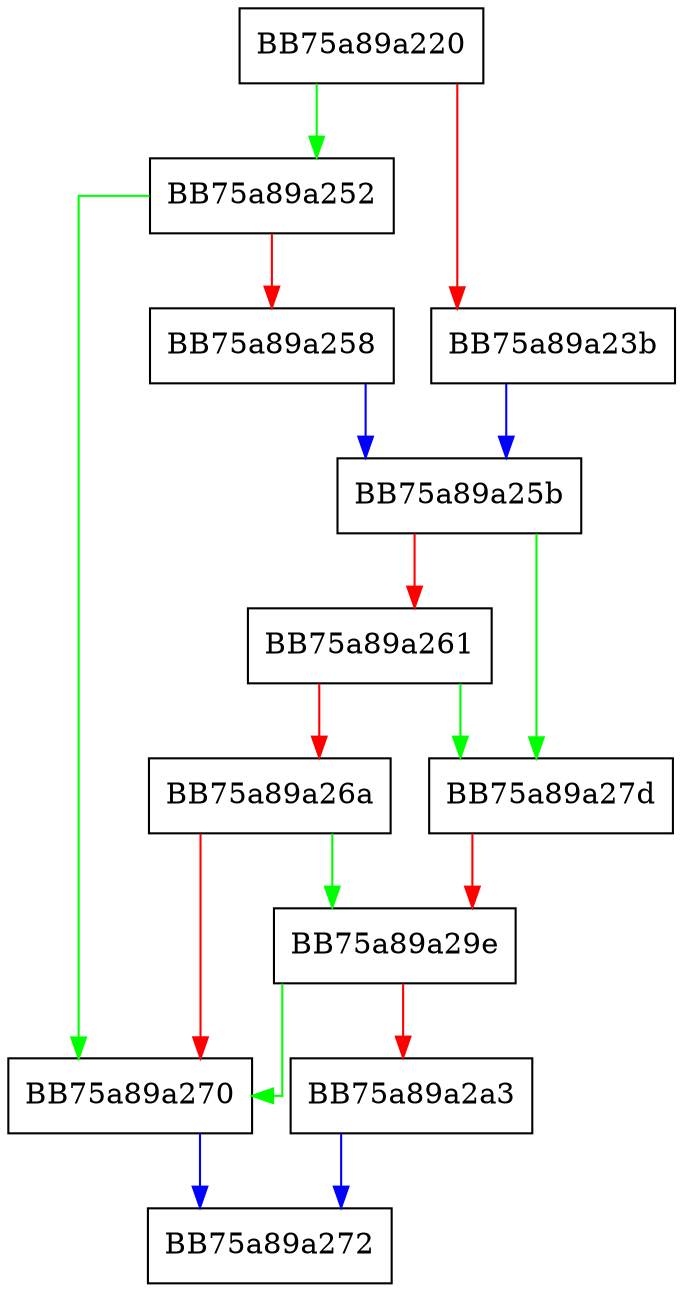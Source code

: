 digraph match_word_boundary {
  node [shape="box"];
  graph [splines=ortho];
  BB75a89a220 -> BB75a89a252 [color="green"];
  BB75a89a220 -> BB75a89a23b [color="red"];
  BB75a89a23b -> BB75a89a25b [color="blue"];
  BB75a89a252 -> BB75a89a270 [color="green"];
  BB75a89a252 -> BB75a89a258 [color="red"];
  BB75a89a258 -> BB75a89a25b [color="blue"];
  BB75a89a25b -> BB75a89a27d [color="green"];
  BB75a89a25b -> BB75a89a261 [color="red"];
  BB75a89a261 -> BB75a89a27d [color="green"];
  BB75a89a261 -> BB75a89a26a [color="red"];
  BB75a89a26a -> BB75a89a29e [color="green"];
  BB75a89a26a -> BB75a89a270 [color="red"];
  BB75a89a270 -> BB75a89a272 [color="blue"];
  BB75a89a27d -> BB75a89a29e [color="red"];
  BB75a89a29e -> BB75a89a270 [color="green"];
  BB75a89a29e -> BB75a89a2a3 [color="red"];
  BB75a89a2a3 -> BB75a89a272 [color="blue"];
}